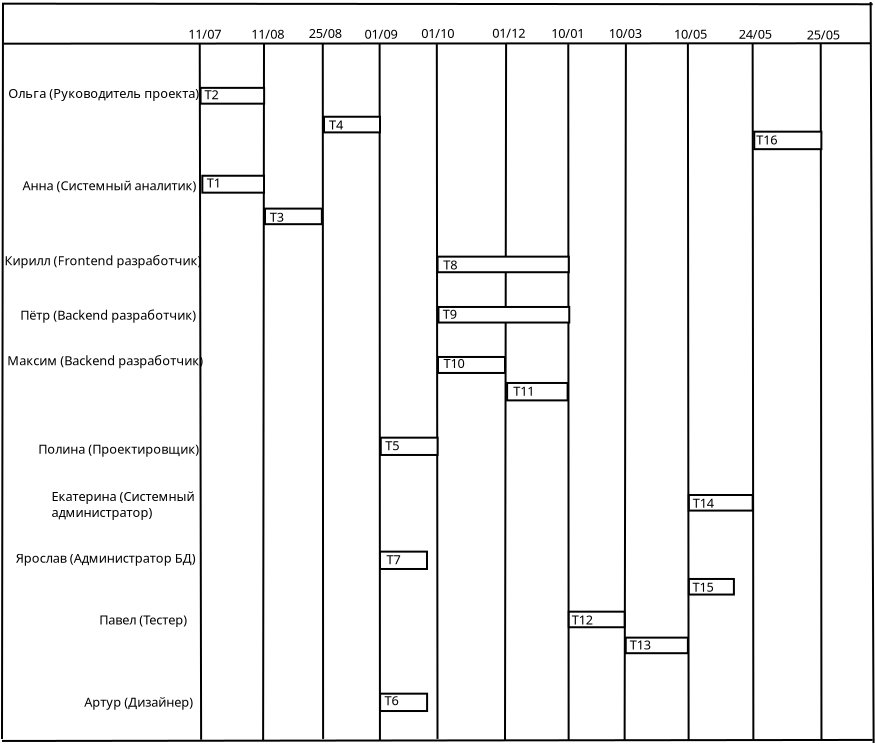<?xml version="1.0" encoding="UTF-8"?>
<dia:diagram xmlns:dia="http://www.lysator.liu.se/~alla/dia/">
  <dia:layer name="Фон" visible="true" active="true">
    <dia:object type="Standard - Line" version="0" id="O0">
      <dia:attribute name="obj_pos">
        <dia:point val="-61.409,18.558"/>
      </dia:attribute>
      <dia:attribute name="obj_bb">
        <dia:rectangle val="-61.509,18.508;-61.359,55.375"/>
      </dia:attribute>
      <dia:attribute name="conn_endpoints">
        <dia:point val="-61.409,18.558"/>
        <dia:point val="-61.459,55.325"/>
      </dia:attribute>
      <dia:attribute name="numcp">
        <dia:int val="1"/>
      </dia:attribute>
    </dia:object>
    <dia:object type="Standard - Line" version="0" id="O1">
      <dia:attribute name="obj_pos">
        <dia:point val="-61.459,18.558"/>
      </dia:attribute>
      <dia:attribute name="obj_bb">
        <dia:rectangle val="-61.509,18.508;-17.878,18.637"/>
      </dia:attribute>
      <dia:attribute name="conn_endpoints">
        <dia:point val="-61.459,18.558"/>
        <dia:point val="-17.927,18.587"/>
      </dia:attribute>
      <dia:attribute name="numcp">
        <dia:int val="1"/>
      </dia:attribute>
    </dia:object>
    <dia:object type="Standard - Line" version="0" id="O2">
      <dia:attribute name="obj_pos">
        <dia:point val="-18.027,18.475"/>
      </dia:attribute>
      <dia:attribute name="obj_bb">
        <dia:rectangle val="-18.078,18.425;-17.827,55.574"/>
      </dia:attribute>
      <dia:attribute name="conn_endpoints">
        <dia:point val="-18.027,18.475"/>
        <dia:point val="-17.878,55.523"/>
      </dia:attribute>
      <dia:attribute name="numcp">
        <dia:int val="1"/>
      </dia:attribute>
    </dia:object>
    <dia:object type="Standard - Line" version="0" id="O3">
      <dia:attribute name="obj_pos">
        <dia:point val="-61.459,55.423"/>
      </dia:attribute>
      <dia:attribute name="obj_bb">
        <dia:rectangle val="-61.509,55.321;-17.877,55.473"/>
      </dia:attribute>
      <dia:attribute name="conn_endpoints">
        <dia:point val="-61.459,55.423"/>
        <dia:point val="-17.927,55.371"/>
      </dia:attribute>
      <dia:attribute name="numcp">
        <dia:int val="1"/>
      </dia:attribute>
    </dia:object>
    <dia:object type="Standard - Line" version="0" id="O4">
      <dia:attribute name="obj_pos">
        <dia:point val="-61.359,20.558"/>
      </dia:attribute>
      <dia:attribute name="obj_bb">
        <dia:rectangle val="-61.409,20.488;-17.977,20.608"/>
      </dia:attribute>
      <dia:attribute name="conn_endpoints">
        <dia:point val="-61.359,20.558"/>
        <dia:point val="-18.027,20.538"/>
      </dia:attribute>
      <dia:attribute name="numcp">
        <dia:int val="1"/>
      </dia:attribute>
    </dia:object>
    <dia:object type="Standard - Line" version="0" id="O5">
      <dia:attribute name="obj_pos">
        <dia:point val="-51.572,20.546"/>
      </dia:attribute>
      <dia:attribute name="obj_bb">
        <dia:rectangle val="-51.623,20.496;-51.453,55.41"/>
      </dia:attribute>
      <dia:attribute name="conn_endpoints">
        <dia:point val="-51.572,20.546"/>
        <dia:point val="-51.503,55.36"/>
      </dia:attribute>
      <dia:attribute name="numcp">
        <dia:int val="1"/>
      </dia:attribute>
    </dia:object>
    <dia:object type="Standard - Text" version="1" id="O6">
      <dia:attribute name="obj_pos">
        <dia:point val="-52.15,20.317"/>
      </dia:attribute>
      <dia:attribute name="obj_bb">
        <dia:rectangle val="-52.15,19.677;-50.505,20.449"/>
      </dia:attribute>
      <dia:attribute name="text">
        <dia:composite type="text">
          <dia:attribute name="string">
            <dia:string>#11/07#</dia:string>
          </dia:attribute>
          <dia:attribute name="font">
            <dia:font family="sans" style="0" name="Helvetica"/>
          </dia:attribute>
          <dia:attribute name="height">
            <dia:real val="0.8"/>
          </dia:attribute>
          <dia:attribute name="pos">
            <dia:point val="-52.15,20.317"/>
          </dia:attribute>
          <dia:attribute name="color">
            <dia:color val="#000000"/>
          </dia:attribute>
          <dia:attribute name="alignment">
            <dia:enum val="0"/>
          </dia:attribute>
        </dia:composite>
      </dia:attribute>
      <dia:attribute name="valign">
        <dia:enum val="3"/>
      </dia:attribute>
    </dia:object>
    <dia:object type="Standard - Line" version="0" id="O7">
      <dia:attribute name="obj_pos">
        <dia:point val="-48.359,20.546"/>
      </dia:attribute>
      <dia:attribute name="obj_bb">
        <dia:rectangle val="-48.453,20.496;-48.309,55.473"/>
      </dia:attribute>
      <dia:attribute name="conn_endpoints">
        <dia:point val="-48.359,20.546"/>
        <dia:point val="-48.403,55.423"/>
      </dia:attribute>
      <dia:attribute name="numcp">
        <dia:int val="1"/>
      </dia:attribute>
    </dia:object>
    <dia:object type="Standard - Text" version="1" id="O8">
      <dia:attribute name="obj_pos">
        <dia:point val="-48.991,20.314"/>
      </dia:attribute>
      <dia:attribute name="obj_bb">
        <dia:rectangle val="-48.991,19.674;-47.346,20.447"/>
      </dia:attribute>
      <dia:attribute name="text">
        <dia:composite type="text">
          <dia:attribute name="string">
            <dia:string>#11/08#</dia:string>
          </dia:attribute>
          <dia:attribute name="font">
            <dia:font family="sans" style="0" name="Helvetica"/>
          </dia:attribute>
          <dia:attribute name="height">
            <dia:real val="0.8"/>
          </dia:attribute>
          <dia:attribute name="pos">
            <dia:point val="-48.991,20.314"/>
          </dia:attribute>
          <dia:attribute name="color">
            <dia:color val="#000000"/>
          </dia:attribute>
          <dia:attribute name="alignment">
            <dia:enum val="0"/>
          </dia:attribute>
        </dia:composite>
      </dia:attribute>
      <dia:attribute name="valign">
        <dia:enum val="3"/>
      </dia:attribute>
    </dia:object>
    <dia:object type="Standard - Line" version="0" id="O9">
      <dia:attribute name="obj_pos">
        <dia:point val="-45.42,20.546"/>
      </dia:attribute>
      <dia:attribute name="obj_bb">
        <dia:rectangle val="-45.47,20.496;-45.354,55.373"/>
      </dia:attribute>
      <dia:attribute name="conn_endpoints">
        <dia:point val="-45.42,20.546"/>
        <dia:point val="-45.404,55.323"/>
      </dia:attribute>
      <dia:attribute name="numcp">
        <dia:int val="1"/>
      </dia:attribute>
    </dia:object>
    <dia:object type="Standard - Text" version="1" id="O10">
      <dia:attribute name="obj_pos">
        <dia:point val="-46.125,20.278"/>
      </dia:attribute>
      <dia:attribute name="obj_bb">
        <dia:rectangle val="-46.125,19.638;-44.48,20.411"/>
      </dia:attribute>
      <dia:attribute name="text">
        <dia:composite type="text">
          <dia:attribute name="string">
            <dia:string>#25/08#</dia:string>
          </dia:attribute>
          <dia:attribute name="font">
            <dia:font family="sans" style="0" name="Helvetica"/>
          </dia:attribute>
          <dia:attribute name="height">
            <dia:real val="0.8"/>
          </dia:attribute>
          <dia:attribute name="pos">
            <dia:point val="-46.125,20.278"/>
          </dia:attribute>
          <dia:attribute name="color">
            <dia:color val="#000000"/>
          </dia:attribute>
          <dia:attribute name="alignment">
            <dia:enum val="0"/>
          </dia:attribute>
        </dia:composite>
      </dia:attribute>
      <dia:attribute name="valign">
        <dia:enum val="3"/>
      </dia:attribute>
    </dia:object>
    <dia:object type="Standard - Text" version="1" id="O11">
      <dia:attribute name="obj_pos">
        <dia:point val="-43.339,20.306"/>
      </dia:attribute>
      <dia:attribute name="obj_bb">
        <dia:rectangle val="-43.339,19.666;-41.694,20.438"/>
      </dia:attribute>
      <dia:attribute name="text">
        <dia:composite type="text">
          <dia:attribute name="string">
            <dia:string>#01/09#</dia:string>
          </dia:attribute>
          <dia:attribute name="font">
            <dia:font family="sans" style="0" name="Helvetica"/>
          </dia:attribute>
          <dia:attribute name="height">
            <dia:real val="0.8"/>
          </dia:attribute>
          <dia:attribute name="pos">
            <dia:point val="-43.339,20.306"/>
          </dia:attribute>
          <dia:attribute name="color">
            <dia:color val="#000000"/>
          </dia:attribute>
          <dia:attribute name="alignment">
            <dia:enum val="0"/>
          </dia:attribute>
        </dia:composite>
      </dia:attribute>
      <dia:attribute name="valign">
        <dia:enum val="3"/>
      </dia:attribute>
    </dia:object>
    <dia:object type="Standard - Text" version="1" id="O12">
      <dia:attribute name="obj_pos">
        <dia:point val="-40.492,20.275"/>
      </dia:attribute>
      <dia:attribute name="obj_bb">
        <dia:rectangle val="-40.492,19.635;-38.847,20.407"/>
      </dia:attribute>
      <dia:attribute name="text">
        <dia:composite type="text">
          <dia:attribute name="string">
            <dia:string>#01/10#</dia:string>
          </dia:attribute>
          <dia:attribute name="font">
            <dia:font family="sans" style="0" name="Helvetica"/>
          </dia:attribute>
          <dia:attribute name="height">
            <dia:real val="0.8"/>
          </dia:attribute>
          <dia:attribute name="pos">
            <dia:point val="-40.492,20.275"/>
          </dia:attribute>
          <dia:attribute name="color">
            <dia:color val="#000000"/>
          </dia:attribute>
          <dia:attribute name="alignment">
            <dia:enum val="0"/>
          </dia:attribute>
        </dia:composite>
      </dia:attribute>
      <dia:attribute name="valign">
        <dia:enum val="3"/>
      </dia:attribute>
    </dia:object>
    <dia:object type="Standard - Text" version="1" id="O13">
      <dia:attribute name="obj_pos">
        <dia:point val="-36.948,20.264"/>
      </dia:attribute>
      <dia:attribute name="obj_bb">
        <dia:rectangle val="-36.948,19.624;-35.303,20.396"/>
      </dia:attribute>
      <dia:attribute name="text">
        <dia:composite type="text">
          <dia:attribute name="string">
            <dia:string>#01/12#</dia:string>
          </dia:attribute>
          <dia:attribute name="font">
            <dia:font family="sans" style="0" name="Helvetica"/>
          </dia:attribute>
          <dia:attribute name="height">
            <dia:real val="0.8"/>
          </dia:attribute>
          <dia:attribute name="pos">
            <dia:point val="-36.948,20.264"/>
          </dia:attribute>
          <dia:attribute name="color">
            <dia:color val="#000000"/>
          </dia:attribute>
          <dia:attribute name="alignment">
            <dia:enum val="0"/>
          </dia:attribute>
        </dia:composite>
      </dia:attribute>
      <dia:attribute name="valign">
        <dia:enum val="3"/>
      </dia:attribute>
    </dia:object>
    <dia:object type="Standard - Text" version="1" id="O14">
      <dia:attribute name="obj_pos">
        <dia:point val="-33.994,20.276"/>
      </dia:attribute>
      <dia:attribute name="obj_bb">
        <dia:rectangle val="-33.994,19.636;-32.349,20.408"/>
      </dia:attribute>
      <dia:attribute name="text">
        <dia:composite type="text">
          <dia:attribute name="string">
            <dia:string>#10/01#</dia:string>
          </dia:attribute>
          <dia:attribute name="font">
            <dia:font family="sans" style="0" name="Helvetica"/>
          </dia:attribute>
          <dia:attribute name="height">
            <dia:real val="0.8"/>
          </dia:attribute>
          <dia:attribute name="pos">
            <dia:point val="-33.994,20.276"/>
          </dia:attribute>
          <dia:attribute name="color">
            <dia:color val="#000000"/>
          </dia:attribute>
          <dia:attribute name="alignment">
            <dia:enum val="0"/>
          </dia:attribute>
        </dia:composite>
      </dia:attribute>
      <dia:attribute name="valign">
        <dia:enum val="3"/>
      </dia:attribute>
    </dia:object>
    <dia:object type="Standard - Text" version="1" id="O15">
      <dia:attribute name="obj_pos">
        <dia:point val="-22.686,19.222"/>
      </dia:attribute>
      <dia:attribute name="obj_bb">
        <dia:rectangle val="-22.686,18.582;-22.686,19.355"/>
      </dia:attribute>
      <dia:attribute name="text">
        <dia:composite type="text">
          <dia:attribute name="string">
            <dia:string>##</dia:string>
          </dia:attribute>
          <dia:attribute name="font">
            <dia:font family="sans" style="0" name="Helvetica"/>
          </dia:attribute>
          <dia:attribute name="height">
            <dia:real val="0.8"/>
          </dia:attribute>
          <dia:attribute name="pos">
            <dia:point val="-22.686,19.222"/>
          </dia:attribute>
          <dia:attribute name="color">
            <dia:color val="#000000"/>
          </dia:attribute>
          <dia:attribute name="alignment">
            <dia:enum val="0"/>
          </dia:attribute>
        </dia:composite>
      </dia:attribute>
      <dia:attribute name="valign">
        <dia:enum val="3"/>
      </dia:attribute>
    </dia:object>
    <dia:object type="Standard - Text" version="1" id="O16">
      <dia:attribute name="obj_pos">
        <dia:point val="-31.119,20.274"/>
      </dia:attribute>
      <dia:attribute name="obj_bb">
        <dia:rectangle val="-31.119,19.634;-29.474,20.407"/>
      </dia:attribute>
      <dia:attribute name="text">
        <dia:composite type="text">
          <dia:attribute name="string">
            <dia:string>#10/03#</dia:string>
          </dia:attribute>
          <dia:attribute name="font">
            <dia:font family="sans" style="0" name="Helvetica"/>
          </dia:attribute>
          <dia:attribute name="height">
            <dia:real val="0.8"/>
          </dia:attribute>
          <dia:attribute name="pos">
            <dia:point val="-31.119,20.274"/>
          </dia:attribute>
          <dia:attribute name="color">
            <dia:color val="#000000"/>
          </dia:attribute>
          <dia:attribute name="alignment">
            <dia:enum val="0"/>
          </dia:attribute>
        </dia:composite>
      </dia:attribute>
      <dia:attribute name="valign">
        <dia:enum val="3"/>
      </dia:attribute>
    </dia:object>
    <dia:object type="Standard - Box" version="0" id="O17">
      <dia:attribute name="obj_pos">
        <dia:point val="-51.531,22.768"/>
      </dia:attribute>
      <dia:attribute name="obj_bb">
        <dia:rectangle val="-51.581,22.718;-48.303,23.608"/>
      </dia:attribute>
      <dia:attribute name="elem_corner">
        <dia:point val="-51.531,22.768"/>
      </dia:attribute>
      <dia:attribute name="elem_width">
        <dia:real val="3.178"/>
      </dia:attribute>
      <dia:attribute name="elem_height">
        <dia:real val="0.79"/>
      </dia:attribute>
      <dia:attribute name="show_background">
        <dia:boolean val="true"/>
      </dia:attribute>
    </dia:object>
    <dia:object type="Standard - Text" version="1" id="O18">
      <dia:attribute name="obj_pos">
        <dia:point val="-51.328,23.334"/>
      </dia:attribute>
      <dia:attribute name="obj_bb">
        <dia:rectangle val="-51.328,22.694;-50.603,23.467"/>
      </dia:attribute>
      <dia:attribute name="text">
        <dia:composite type="text">
          <dia:attribute name="string">
            <dia:string>#Т2#</dia:string>
          </dia:attribute>
          <dia:attribute name="font">
            <dia:font family="sans" style="0" name="Helvetica"/>
          </dia:attribute>
          <dia:attribute name="height">
            <dia:real val="0.8"/>
          </dia:attribute>
          <dia:attribute name="pos">
            <dia:point val="-51.328,23.334"/>
          </dia:attribute>
          <dia:attribute name="color">
            <dia:color val="#000000"/>
          </dia:attribute>
          <dia:attribute name="alignment">
            <dia:enum val="0"/>
          </dia:attribute>
        </dia:composite>
      </dia:attribute>
      <dia:attribute name="valign">
        <dia:enum val="3"/>
      </dia:attribute>
    </dia:object>
    <dia:object type="Standard - Box" version="0" id="O19">
      <dia:attribute name="obj_pos">
        <dia:point val="-51.443,27.162"/>
      </dia:attribute>
      <dia:attribute name="obj_bb">
        <dia:rectangle val="-51.493,27.112;-48.309,28.058"/>
      </dia:attribute>
      <dia:attribute name="elem_corner">
        <dia:point val="-51.443,27.162"/>
      </dia:attribute>
      <dia:attribute name="elem_width">
        <dia:real val="3.084"/>
      </dia:attribute>
      <dia:attribute name="elem_height">
        <dia:real val="0.846"/>
      </dia:attribute>
      <dia:attribute name="show_background">
        <dia:boolean val="true"/>
      </dia:attribute>
    </dia:object>
    <dia:object type="Standard - Line" version="0" id="O20">
      <dia:attribute name="obj_pos">
        <dia:point val="-42.578,20.546"/>
      </dia:attribute>
      <dia:attribute name="obj_bb">
        <dia:rectangle val="-42.628,20.496;-42.512,55.473"/>
      </dia:attribute>
      <dia:attribute name="conn_endpoints">
        <dia:point val="-42.578,20.546"/>
        <dia:point val="-42.562,55.423"/>
      </dia:attribute>
      <dia:attribute name="numcp">
        <dia:int val="1"/>
      </dia:attribute>
    </dia:object>
    <dia:object type="Standard - Box" version="0" id="O21">
      <dia:attribute name="obj_pos">
        <dia:point val="-45.359,24.212"/>
      </dia:attribute>
      <dia:attribute name="obj_bb">
        <dia:rectangle val="-45.409,24.163;-42.509,25.044"/>
      </dia:attribute>
      <dia:attribute name="elem_corner">
        <dia:point val="-45.359,24.212"/>
      </dia:attribute>
      <dia:attribute name="elem_width">
        <dia:real val="2.8"/>
      </dia:attribute>
      <dia:attribute name="elem_height">
        <dia:real val="0.782"/>
      </dia:attribute>
      <dia:attribute name="show_background">
        <dia:boolean val="true"/>
      </dia:attribute>
    </dia:object>
    <dia:object type="Standard - Text" version="1" id="O22">
      <dia:attribute name="obj_pos">
        <dia:point val="-51.219,27.749"/>
      </dia:attribute>
      <dia:attribute name="obj_bb">
        <dia:rectangle val="-51.219,27.109;-50.494,27.882"/>
      </dia:attribute>
      <dia:attribute name="text">
        <dia:composite type="text">
          <dia:attribute name="string">
            <dia:string>#Т1#</dia:string>
          </dia:attribute>
          <dia:attribute name="font">
            <dia:font family="sans" style="0" name="Helvetica"/>
          </dia:attribute>
          <dia:attribute name="height">
            <dia:real val="0.8"/>
          </dia:attribute>
          <dia:attribute name="pos">
            <dia:point val="-51.219,27.749"/>
          </dia:attribute>
          <dia:attribute name="color">
            <dia:color val="#000000"/>
          </dia:attribute>
          <dia:attribute name="alignment">
            <dia:enum val="0"/>
          </dia:attribute>
        </dia:composite>
      </dia:attribute>
      <dia:attribute name="valign">
        <dia:enum val="3"/>
      </dia:attribute>
    </dia:object>
    <dia:object type="Standard - Box" version="0" id="O23">
      <dia:attribute name="obj_pos">
        <dia:point val="-48.309,28.805"/>
      </dia:attribute>
      <dia:attribute name="obj_bb">
        <dia:rectangle val="-48.359,28.755;-45.417,29.634"/>
      </dia:attribute>
      <dia:attribute name="elem_corner">
        <dia:point val="-48.309,28.805"/>
      </dia:attribute>
      <dia:attribute name="elem_width">
        <dia:real val="2.843"/>
      </dia:attribute>
      <dia:attribute name="elem_height">
        <dia:real val="0.779"/>
      </dia:attribute>
      <dia:attribute name="show_background">
        <dia:boolean val="true"/>
      </dia:attribute>
    </dia:object>
    <dia:object type="Standard - Text" version="1" id="O24">
      <dia:attribute name="obj_pos">
        <dia:point val="-48.074,29.462"/>
      </dia:attribute>
      <dia:attribute name="obj_bb">
        <dia:rectangle val="-48.074,28.822;-47.349,29.594"/>
      </dia:attribute>
      <dia:attribute name="text">
        <dia:composite type="text">
          <dia:attribute name="string">
            <dia:string>#Т3#</dia:string>
          </dia:attribute>
          <dia:attribute name="font">
            <dia:font family="sans" style="0" name="Helvetica"/>
          </dia:attribute>
          <dia:attribute name="height">
            <dia:real val="0.8"/>
          </dia:attribute>
          <dia:attribute name="pos">
            <dia:point val="-48.074,29.462"/>
          </dia:attribute>
          <dia:attribute name="color">
            <dia:color val="#000000"/>
          </dia:attribute>
          <dia:attribute name="alignment">
            <dia:enum val="0"/>
          </dia:attribute>
        </dia:composite>
      </dia:attribute>
      <dia:attribute name="valign">
        <dia:enum val="3"/>
      </dia:attribute>
    </dia:object>
    <dia:object type="Standard - Line" version="0" id="O25">
      <dia:attribute name="obj_pos">
        <dia:point val="-39.718,20.58"/>
      </dia:attribute>
      <dia:attribute name="obj_bb">
        <dia:rectangle val="-39.768,20.53;-39.634,55.373"/>
      </dia:attribute>
      <dia:attribute name="conn_endpoints">
        <dia:point val="-39.718,20.58"/>
        <dia:point val="-39.684,55.323"/>
      </dia:attribute>
      <dia:attribute name="numcp">
        <dia:int val="1"/>
      </dia:attribute>
    </dia:object>
    <dia:object type="Standard - Line" version="0" id="O26">
      <dia:attribute name="obj_pos">
        <dia:point val="-36.254,20.546"/>
      </dia:attribute>
      <dia:attribute name="obj_bb">
        <dia:rectangle val="-36.359,20.496;-36.204,55.423"/>
      </dia:attribute>
      <dia:attribute name="conn_endpoints">
        <dia:point val="-36.254,20.546"/>
        <dia:point val="-36.309,55.373"/>
      </dia:attribute>
      <dia:attribute name="numcp">
        <dia:int val="1"/>
      </dia:attribute>
    </dia:object>
    <dia:object type="Standard - Box" version="0" id="O27">
      <dia:attribute name="obj_pos">
        <dia:point val="-27.12,43.125"/>
      </dia:attribute>
      <dia:attribute name="obj_bb">
        <dia:rectangle val="-27.17,43.075;-23.874,43.954"/>
      </dia:attribute>
      <dia:attribute name="elem_corner">
        <dia:point val="-27.12,43.125"/>
      </dia:attribute>
      <dia:attribute name="elem_width">
        <dia:real val="3.196"/>
      </dia:attribute>
      <dia:attribute name="elem_height">
        <dia:real val="0.779"/>
      </dia:attribute>
      <dia:attribute name="show_background">
        <dia:boolean val="true"/>
      </dia:attribute>
    </dia:object>
    <dia:object type="Standard - Line" version="0" id="O28">
      <dia:attribute name="obj_pos">
        <dia:point val="-33.146,20.58"/>
      </dia:attribute>
      <dia:attribute name="obj_bb">
        <dia:rectangle val="-33.196,20.53;-33.078,55.423"/>
      </dia:attribute>
      <dia:attribute name="conn_endpoints">
        <dia:point val="-33.146,20.58"/>
        <dia:point val="-33.127,55.373"/>
      </dia:attribute>
      <dia:attribute name="numcp">
        <dia:int val="1"/>
      </dia:attribute>
    </dia:object>
    <dia:object type="Standard - Line" version="0" id="O29">
      <dia:attribute name="obj_pos">
        <dia:point val="-30.264,20.58"/>
      </dia:attribute>
      <dia:attribute name="obj_bb">
        <dia:rectangle val="-30.378,20.53;-30.214,55.423"/>
      </dia:attribute>
      <dia:attribute name="conn_endpoints">
        <dia:point val="-30.264,20.58"/>
        <dia:point val="-30.328,55.373"/>
      </dia:attribute>
      <dia:attribute name="numcp">
        <dia:int val="1"/>
      </dia:attribute>
    </dia:object>
    <dia:object type="Standard - Text" version="1" id="O30">
      <dia:attribute name="obj_pos">
        <dia:point val="-61.143,23.269"/>
      </dia:attribute>
      <dia:attribute name="obj_bb">
        <dia:rectangle val="-61.143,22.629;-52.118,23.401"/>
      </dia:attribute>
      <dia:attribute name="text">
        <dia:composite type="text">
          <dia:attribute name="string">
            <dia:string>#Ольга (Руководитель проекта)#</dia:string>
          </dia:attribute>
          <dia:attribute name="font">
            <dia:font family="sans" style="0" name="Helvetica"/>
          </dia:attribute>
          <dia:attribute name="height">
            <dia:real val="0.8"/>
          </dia:attribute>
          <dia:attribute name="pos">
            <dia:point val="-61.143,23.269"/>
          </dia:attribute>
          <dia:attribute name="color">
            <dia:color val="#000000"/>
          </dia:attribute>
          <dia:attribute name="alignment">
            <dia:enum val="0"/>
          </dia:attribute>
        </dia:composite>
      </dia:attribute>
      <dia:attribute name="valign">
        <dia:enum val="3"/>
      </dia:attribute>
    </dia:object>
    <dia:object type="Standard - Text" version="1" id="O31">
      <dia:attribute name="obj_pos">
        <dia:point val="-60.433,27.891"/>
      </dia:attribute>
      <dia:attribute name="obj_bb">
        <dia:rectangle val="-60.433,27.251;-52.128,28.023"/>
      </dia:attribute>
      <dia:attribute name="text">
        <dia:composite type="text">
          <dia:attribute name="string">
            <dia:string>#Анна (Системный аналитик)#</dia:string>
          </dia:attribute>
          <dia:attribute name="font">
            <dia:font family="sans" style="0" name="Helvetica"/>
          </dia:attribute>
          <dia:attribute name="height">
            <dia:real val="0.8"/>
          </dia:attribute>
          <dia:attribute name="pos">
            <dia:point val="-60.433,27.891"/>
          </dia:attribute>
          <dia:attribute name="color">
            <dia:color val="#000000"/>
          </dia:attribute>
          <dia:attribute name="alignment">
            <dia:enum val="0"/>
          </dia:attribute>
        </dia:composite>
      </dia:attribute>
      <dia:attribute name="valign">
        <dia:enum val="3"/>
      </dia:attribute>
    </dia:object>
    <dia:object type="Standard - Text" version="1" id="O32">
      <dia:attribute name="obj_pos">
        <dia:point val="-60.552,34.357"/>
      </dia:attribute>
      <dia:attribute name="obj_bb">
        <dia:rectangle val="-60.552,33.717;-52.159,35.29"/>
      </dia:attribute>
      <dia:attribute name="text">
        <dia:composite type="text">
          <dia:attribute name="string">
            <dia:string>#Пётр (Backend разработчик)
#</dia:string>
          </dia:attribute>
          <dia:attribute name="font">
            <dia:font family="sans" style="0" name="Helvetica"/>
          </dia:attribute>
          <dia:attribute name="height">
            <dia:real val="0.8"/>
          </dia:attribute>
          <dia:attribute name="pos">
            <dia:point val="-60.552,34.357"/>
          </dia:attribute>
          <dia:attribute name="color">
            <dia:color val="#000000"/>
          </dia:attribute>
          <dia:attribute name="alignment">
            <dia:enum val="0"/>
          </dia:attribute>
        </dia:composite>
      </dia:attribute>
      <dia:attribute name="valign">
        <dia:enum val="3"/>
      </dia:attribute>
    </dia:object>
    <dia:object type="Standard - Text" version="1" id="O33">
      <dia:attribute name="obj_pos">
        <dia:point val="-61.331,31.637"/>
      </dia:attribute>
      <dia:attribute name="obj_bb">
        <dia:rectangle val="-61.331,30.997;-52.036,32.57"/>
      </dia:attribute>
      <dia:attribute name="text">
        <dia:composite type="text">
          <dia:attribute name="string">
            <dia:string>#Кирилл (Frontend pазработчик)
#</dia:string>
          </dia:attribute>
          <dia:attribute name="font">
            <dia:font family="sans" style="0" name="Helvetica"/>
          </dia:attribute>
          <dia:attribute name="height">
            <dia:real val="0.8"/>
          </dia:attribute>
          <dia:attribute name="pos">
            <dia:point val="-61.331,31.637"/>
          </dia:attribute>
          <dia:attribute name="color">
            <dia:color val="#000000"/>
          </dia:attribute>
          <dia:attribute name="alignment">
            <dia:enum val="0"/>
          </dia:attribute>
        </dia:composite>
      </dia:attribute>
      <dia:attribute name="valign">
        <dia:enum val="3"/>
      </dia:attribute>
    </dia:object>
    <dia:object type="Standard - Text" version="1" id="O34">
      <dia:attribute name="obj_pos">
        <dia:point val="-61.191,36.638"/>
      </dia:attribute>
      <dia:attribute name="obj_bb">
        <dia:rectangle val="-61.191,35.998;-52.011,37.571"/>
      </dia:attribute>
      <dia:attribute name="text">
        <dia:composite type="text">
          <dia:attribute name="string">
            <dia:string>#Максим (Backend pазработчик)
#</dia:string>
          </dia:attribute>
          <dia:attribute name="font">
            <dia:font family="sans" style="0" name="Helvetica"/>
          </dia:attribute>
          <dia:attribute name="height">
            <dia:real val="0.8"/>
          </dia:attribute>
          <dia:attribute name="pos">
            <dia:point val="-61.191,36.638"/>
          </dia:attribute>
          <dia:attribute name="color">
            <dia:color val="#000000"/>
          </dia:attribute>
          <dia:attribute name="alignment">
            <dia:enum val="0"/>
          </dia:attribute>
        </dia:composite>
      </dia:attribute>
      <dia:attribute name="valign">
        <dia:enum val="3"/>
      </dia:attribute>
    </dia:object>
    <dia:object type="Standard - Text" version="1" id="O35">
      <dia:attribute name="obj_pos">
        <dia:point val="-59.641,41.068"/>
      </dia:attribute>
      <dia:attribute name="obj_bb">
        <dia:rectangle val="-59.641,40.428;-52.086,42.001"/>
      </dia:attribute>
      <dia:attribute name="text">
        <dia:composite type="text">
          <dia:attribute name="string">
            <dia:string>#Полина (Проектировщик)
#</dia:string>
          </dia:attribute>
          <dia:attribute name="font">
            <dia:font family="sans" style="0" name="Helvetica"/>
          </dia:attribute>
          <dia:attribute name="height">
            <dia:real val="0.8"/>
          </dia:attribute>
          <dia:attribute name="pos">
            <dia:point val="-59.641,41.068"/>
          </dia:attribute>
          <dia:attribute name="color">
            <dia:color val="#000000"/>
          </dia:attribute>
          <dia:attribute name="alignment">
            <dia:enum val="0"/>
          </dia:attribute>
        </dia:composite>
      </dia:attribute>
      <dia:attribute name="valign">
        <dia:enum val="3"/>
      </dia:attribute>
    </dia:object>
    <dia:object type="Standard - Text" version="1" id="O36">
      <dia:attribute name="obj_pos">
        <dia:point val="-58.981,43.428"/>
      </dia:attribute>
      <dia:attribute name="obj_bb">
        <dia:rectangle val="-58.981,42.788;-52.023,45.161"/>
      </dia:attribute>
      <dia:attribute name="text">
        <dia:composite type="text">
          <dia:attribute name="string">
            <dia:string>#Екатерина (Системный 
администратор)
#</dia:string>
          </dia:attribute>
          <dia:attribute name="font">
            <dia:font family="sans" style="0" name="Helvetica"/>
          </dia:attribute>
          <dia:attribute name="height">
            <dia:real val="0.8"/>
          </dia:attribute>
          <dia:attribute name="pos">
            <dia:point val="-58.981,43.428"/>
          </dia:attribute>
          <dia:attribute name="color">
            <dia:color val="#000000"/>
          </dia:attribute>
          <dia:attribute name="alignment">
            <dia:enum val="0"/>
          </dia:attribute>
        </dia:composite>
      </dia:attribute>
      <dia:attribute name="valign">
        <dia:enum val="3"/>
      </dia:attribute>
    </dia:object>
    <dia:object type="Standard - Text" version="1" id="O37">
      <dia:attribute name="obj_pos">
        <dia:point val="-60.776,46.513"/>
      </dia:attribute>
      <dia:attribute name="obj_bb">
        <dia:rectangle val="-60.776,45.873;-52.136,48.245"/>
      </dia:attribute>
      <dia:attribute name="text">
        <dia:composite type="text">
          <dia:attribute name="string">
            <dia:string>#Ярослав (Администратор БД)

#</dia:string>
          </dia:attribute>
          <dia:attribute name="font">
            <dia:font family="sans" style="0" name="Helvetica"/>
          </dia:attribute>
          <dia:attribute name="height">
            <dia:real val="0.8"/>
          </dia:attribute>
          <dia:attribute name="pos">
            <dia:point val="-60.776,46.513"/>
          </dia:attribute>
          <dia:attribute name="color">
            <dia:color val="#000000"/>
          </dia:attribute>
          <dia:attribute name="alignment">
            <dia:enum val="0"/>
          </dia:attribute>
        </dia:composite>
      </dia:attribute>
      <dia:attribute name="valign">
        <dia:enum val="3"/>
      </dia:attribute>
    </dia:object>
    <dia:object type="Standard - Text" version="1" id="O38">
      <dia:attribute name="obj_pos">
        <dia:point val="-56.596,49.597"/>
      </dia:attribute>
      <dia:attribute name="obj_bb">
        <dia:rectangle val="-56.596,48.958;-52.111,51.33"/>
      </dia:attribute>
      <dia:attribute name="text">
        <dia:composite type="text">
          <dia:attribute name="string">
            <dia:string>#Павел (Тестер)

#</dia:string>
          </dia:attribute>
          <dia:attribute name="font">
            <dia:font family="sans" style="0" name="Helvetica"/>
          </dia:attribute>
          <dia:attribute name="height">
            <dia:real val="0.8"/>
          </dia:attribute>
          <dia:attribute name="pos">
            <dia:point val="-56.596,49.597"/>
          </dia:attribute>
          <dia:attribute name="color">
            <dia:color val="#000000"/>
          </dia:attribute>
          <dia:attribute name="alignment">
            <dia:enum val="0"/>
          </dia:attribute>
        </dia:composite>
      </dia:attribute>
      <dia:attribute name="valign">
        <dia:enum val="3"/>
      </dia:attribute>
    </dia:object>
    <dia:object type="Standard - Text" version="1" id="O39">
      <dia:attribute name="obj_pos">
        <dia:point val="-57.341,53.708"/>
      </dia:attribute>
      <dia:attribute name="obj_bb">
        <dia:rectangle val="-57.341,53.068;-52.099,55.44"/>
      </dia:attribute>
      <dia:attribute name="text">
        <dia:composite type="text">
          <dia:attribute name="string">
            <dia:string>#Артур (Дизайнер)

#</dia:string>
          </dia:attribute>
          <dia:attribute name="font">
            <dia:font family="sans" style="0" name="Helvetica"/>
          </dia:attribute>
          <dia:attribute name="height">
            <dia:real val="0.8"/>
          </dia:attribute>
          <dia:attribute name="pos">
            <dia:point val="-57.341,53.708"/>
          </dia:attribute>
          <dia:attribute name="color">
            <dia:color val="#000000"/>
          </dia:attribute>
          <dia:attribute name="alignment">
            <dia:enum val="0"/>
          </dia:attribute>
        </dia:composite>
      </dia:attribute>
      <dia:attribute name="valign">
        <dia:enum val="3"/>
      </dia:attribute>
    </dia:object>
    <dia:object type="Standard - Line" version="0" id="O40">
      <dia:attribute name="obj_pos">
        <dia:point val="-27.164,20.538"/>
      </dia:attribute>
      <dia:attribute name="obj_bb">
        <dia:rectangle val="-27.214,20.487;-27.077,55.473"/>
      </dia:attribute>
      <dia:attribute name="conn_endpoints">
        <dia:point val="-27.164,20.538"/>
        <dia:point val="-27.128,55.423"/>
      </dia:attribute>
      <dia:attribute name="numcp">
        <dia:int val="1"/>
      </dia:attribute>
    </dia:object>
    <dia:object type="Standard - Text" version="1" id="O41">
      <dia:attribute name="obj_pos">
        <dia:point val="-27.859,20.312"/>
      </dia:attribute>
      <dia:attribute name="obj_bb">
        <dia:rectangle val="-27.859,19.672;-26.214,20.445"/>
      </dia:attribute>
      <dia:attribute name="text">
        <dia:composite type="text">
          <dia:attribute name="string">
            <dia:string>#10/05#</dia:string>
          </dia:attribute>
          <dia:attribute name="font">
            <dia:font family="sans" style="0" name="Helvetica"/>
          </dia:attribute>
          <dia:attribute name="height">
            <dia:real val="0.8"/>
          </dia:attribute>
          <dia:attribute name="pos">
            <dia:point val="-27.859,20.312"/>
          </dia:attribute>
          <dia:attribute name="color">
            <dia:color val="#000000"/>
          </dia:attribute>
          <dia:attribute name="alignment">
            <dia:enum val="0"/>
          </dia:attribute>
        </dia:composite>
      </dia:attribute>
      <dia:attribute name="valign">
        <dia:enum val="3"/>
      </dia:attribute>
    </dia:object>
    <dia:object type="Standard - Box" version="0" id="O42">
      <dia:attribute name="obj_pos">
        <dia:point val="-39.681,31.207"/>
      </dia:attribute>
      <dia:attribute name="obj_bb">
        <dia:rectangle val="-39.731,31.157;-33.071,32.037"/>
      </dia:attribute>
      <dia:attribute name="elem_corner">
        <dia:point val="-39.681,31.207"/>
      </dia:attribute>
      <dia:attribute name="elem_width">
        <dia:real val="6.56"/>
      </dia:attribute>
      <dia:attribute name="elem_height">
        <dia:real val="0.779"/>
      </dia:attribute>
      <dia:attribute name="show_background">
        <dia:boolean val="true"/>
      </dia:attribute>
    </dia:object>
    <dia:object type="Standard - Text" version="1" id="O43">
      <dia:attribute name="obj_pos">
        <dia:point val="-39.401,31.847"/>
      </dia:attribute>
      <dia:attribute name="obj_bb">
        <dia:rectangle val="-39.401,31.207;-38.676,31.98"/>
      </dia:attribute>
      <dia:attribute name="text">
        <dia:composite type="text">
          <dia:attribute name="string">
            <dia:string>#Т8#</dia:string>
          </dia:attribute>
          <dia:attribute name="font">
            <dia:font family="sans" style="0" name="Helvetica"/>
          </dia:attribute>
          <dia:attribute name="height">
            <dia:real val="0.8"/>
          </dia:attribute>
          <dia:attribute name="pos">
            <dia:point val="-39.401,31.847"/>
          </dia:attribute>
          <dia:attribute name="color">
            <dia:color val="#000000"/>
          </dia:attribute>
          <dia:attribute name="alignment">
            <dia:enum val="0"/>
          </dia:attribute>
        </dia:composite>
      </dia:attribute>
      <dia:attribute name="valign">
        <dia:enum val="3"/>
      </dia:attribute>
      <dia:connections>
        <dia:connection handle="0" to="O42" connection="8"/>
      </dia:connections>
    </dia:object>
    <dia:object type="Standard - Box" version="0" id="O44">
      <dia:attribute name="obj_pos">
        <dia:point val="-39.636,33.723"/>
      </dia:attribute>
      <dia:attribute name="obj_bb">
        <dia:rectangle val="-39.686,33.673;-33.046,34.552"/>
      </dia:attribute>
      <dia:attribute name="elem_corner">
        <dia:point val="-39.636,33.723"/>
      </dia:attribute>
      <dia:attribute name="elem_width">
        <dia:real val="6.54"/>
      </dia:attribute>
      <dia:attribute name="elem_height">
        <dia:real val="0.779"/>
      </dia:attribute>
      <dia:attribute name="show_background">
        <dia:boolean val="true"/>
      </dia:attribute>
    </dia:object>
    <dia:object type="Standard - Text" version="1" id="O45">
      <dia:attribute name="obj_pos">
        <dia:point val="-39.416,34.312"/>
      </dia:attribute>
      <dia:attribute name="obj_bb">
        <dia:rectangle val="-39.416,33.672;-38.691,34.445"/>
      </dia:attribute>
      <dia:attribute name="text">
        <dia:composite type="text">
          <dia:attribute name="string">
            <dia:string>#Т9#</dia:string>
          </dia:attribute>
          <dia:attribute name="font">
            <dia:font family="sans" style="0" name="Helvetica"/>
          </dia:attribute>
          <dia:attribute name="height">
            <dia:real val="0.8"/>
          </dia:attribute>
          <dia:attribute name="pos">
            <dia:point val="-39.416,34.312"/>
          </dia:attribute>
          <dia:attribute name="color">
            <dia:color val="#000000"/>
          </dia:attribute>
          <dia:attribute name="alignment">
            <dia:enum val="0"/>
          </dia:attribute>
        </dia:composite>
      </dia:attribute>
      <dia:attribute name="valign">
        <dia:enum val="3"/>
      </dia:attribute>
      <dia:connections>
        <dia:connection handle="0" to="O44" connection="8"/>
      </dia:connections>
    </dia:object>
    <dia:object type="Standard - Box" version="0" id="O46">
      <dia:attribute name="obj_pos">
        <dia:point val="-42.522,40.258"/>
      </dia:attribute>
      <dia:attribute name="obj_bb">
        <dia:rectangle val="-42.572,40.208;-39.629,41.173"/>
      </dia:attribute>
      <dia:attribute name="elem_corner">
        <dia:point val="-42.522,40.258"/>
      </dia:attribute>
      <dia:attribute name="elem_width">
        <dia:real val="2.843"/>
      </dia:attribute>
      <dia:attribute name="elem_height">
        <dia:real val="0.865"/>
      </dia:attribute>
      <dia:attribute name="show_background">
        <dia:boolean val="true"/>
      </dia:attribute>
    </dia:object>
    <dia:object type="Standard - Text" version="1" id="O47">
      <dia:attribute name="obj_pos">
        <dia:point val="-42.3,40.891"/>
      </dia:attribute>
      <dia:attribute name="obj_bb">
        <dia:rectangle val="-42.3,40.251;-41.575,41.023"/>
      </dia:attribute>
      <dia:attribute name="text">
        <dia:composite type="text">
          <dia:attribute name="string">
            <dia:string>#Т5#</dia:string>
          </dia:attribute>
          <dia:attribute name="font">
            <dia:font family="sans" style="0" name="Helvetica"/>
          </dia:attribute>
          <dia:attribute name="height">
            <dia:real val="0.8"/>
          </dia:attribute>
          <dia:attribute name="pos">
            <dia:point val="-42.3,40.891"/>
          </dia:attribute>
          <dia:attribute name="color">
            <dia:color val="#000000"/>
          </dia:attribute>
          <dia:attribute name="alignment">
            <dia:enum val="0"/>
          </dia:attribute>
        </dia:composite>
      </dia:attribute>
      <dia:attribute name="valign">
        <dia:enum val="3"/>
      </dia:attribute>
      <dia:connections>
        <dia:connection handle="0" to="O46" connection="8"/>
      </dia:connections>
    </dia:object>
    <dia:object type="Standard - Box" version="0" id="O48">
      <dia:attribute name="obj_pos">
        <dia:point val="-36.204,37.523"/>
      </dia:attribute>
      <dia:attribute name="obj_bb">
        <dia:rectangle val="-36.254,37.473;-33.128,38.445"/>
      </dia:attribute>
      <dia:attribute name="elem_corner">
        <dia:point val="-36.204,37.523"/>
      </dia:attribute>
      <dia:attribute name="elem_width">
        <dia:real val="3.026"/>
      </dia:attribute>
      <dia:attribute name="elem_height">
        <dia:real val="0.871"/>
      </dia:attribute>
      <dia:attribute name="show_background">
        <dia:boolean val="true"/>
      </dia:attribute>
    </dia:object>
    <dia:object type="Standard - Text" version="1" id="O49">
      <dia:attribute name="obj_pos">
        <dia:point val="-35.891,38.159"/>
      </dia:attribute>
      <dia:attribute name="obj_bb">
        <dia:rectangle val="-35.891,37.519;-34.816,38.291"/>
      </dia:attribute>
      <dia:attribute name="text">
        <dia:composite type="text">
          <dia:attribute name="string">
            <dia:string>#Т11#</dia:string>
          </dia:attribute>
          <dia:attribute name="font">
            <dia:font family="sans" style="0" name="Helvetica"/>
          </dia:attribute>
          <dia:attribute name="height">
            <dia:real val="0.8"/>
          </dia:attribute>
          <dia:attribute name="pos">
            <dia:point val="-35.891,38.159"/>
          </dia:attribute>
          <dia:attribute name="color">
            <dia:color val="#000000"/>
          </dia:attribute>
          <dia:attribute name="alignment">
            <dia:enum val="0"/>
          </dia:attribute>
        </dia:composite>
      </dia:attribute>
      <dia:attribute name="valign">
        <dia:enum val="3"/>
      </dia:attribute>
      <dia:connections>
        <dia:connection handle="0" to="O48" connection="8"/>
      </dia:connections>
    </dia:object>
    <dia:object type="Standard - Box" version="0" id="O50">
      <dia:attribute name="obj_pos">
        <dia:point val="-39.659,36.223"/>
      </dia:attribute>
      <dia:attribute name="obj_bb">
        <dia:rectangle val="-39.709,36.173;-36.259,37.073"/>
      </dia:attribute>
      <dia:attribute name="elem_corner">
        <dia:point val="-39.659,36.223"/>
      </dia:attribute>
      <dia:attribute name="elem_width">
        <dia:real val="3.35"/>
      </dia:attribute>
      <dia:attribute name="elem_height">
        <dia:real val="0.8"/>
      </dia:attribute>
      <dia:attribute name="show_background">
        <dia:boolean val="true"/>
      </dia:attribute>
    </dia:object>
    <dia:object type="Standard - Text" version="1" id="O51">
      <dia:attribute name="obj_pos">
        <dia:point val="-39.384,36.773"/>
      </dia:attribute>
      <dia:attribute name="obj_bb">
        <dia:rectangle val="-39.384,36.133;-38.309,36.906"/>
      </dia:attribute>
      <dia:attribute name="text">
        <dia:composite type="text">
          <dia:attribute name="string">
            <dia:string>#Т10#</dia:string>
          </dia:attribute>
          <dia:attribute name="font">
            <dia:font family="sans" style="0" name="Helvetica"/>
          </dia:attribute>
          <dia:attribute name="height">
            <dia:real val="0.8"/>
          </dia:attribute>
          <dia:attribute name="pos">
            <dia:point val="-39.384,36.773"/>
          </dia:attribute>
          <dia:attribute name="color">
            <dia:color val="#000000"/>
          </dia:attribute>
          <dia:attribute name="alignment">
            <dia:enum val="0"/>
          </dia:attribute>
        </dia:composite>
      </dia:attribute>
      <dia:attribute name="valign">
        <dia:enum val="3"/>
      </dia:attribute>
      <dia:connections>
        <dia:connection handle="0" to="O50" connection="8"/>
      </dia:connections>
    </dia:object>
    <dia:object type="Standard - Box" version="0" id="O52">
      <dia:attribute name="obj_pos">
        <dia:point val="-42.559,45.956"/>
      </dia:attribute>
      <dia:attribute name="obj_bb">
        <dia:rectangle val="-42.609,45.906;-40.159,46.873"/>
      </dia:attribute>
      <dia:attribute name="elem_corner">
        <dia:point val="-42.559,45.956"/>
      </dia:attribute>
      <dia:attribute name="elem_width">
        <dia:real val="2.35"/>
      </dia:attribute>
      <dia:attribute name="elem_height">
        <dia:real val="0.868"/>
      </dia:attribute>
      <dia:attribute name="show_background">
        <dia:boolean val="true"/>
      </dia:attribute>
    </dia:object>
    <dia:object type="Standard - Text" version="1" id="O53">
      <dia:attribute name="obj_pos">
        <dia:point val="-26.922,43.764"/>
      </dia:attribute>
      <dia:attribute name="obj_bb">
        <dia:rectangle val="-26.922,43.124;-25.847,43.897"/>
      </dia:attribute>
      <dia:attribute name="text">
        <dia:composite type="text">
          <dia:attribute name="string">
            <dia:string>#Т14#</dia:string>
          </dia:attribute>
          <dia:attribute name="font">
            <dia:font family="sans" style="0" name="Helvetica"/>
          </dia:attribute>
          <dia:attribute name="height">
            <dia:real val="0.8"/>
          </dia:attribute>
          <dia:attribute name="pos">
            <dia:point val="-26.922,43.764"/>
          </dia:attribute>
          <dia:attribute name="color">
            <dia:color val="#000000"/>
          </dia:attribute>
          <dia:attribute name="alignment">
            <dia:enum val="0"/>
          </dia:attribute>
        </dia:composite>
      </dia:attribute>
      <dia:attribute name="valign">
        <dia:enum val="3"/>
      </dia:attribute>
      <dia:connections>
        <dia:connection handle="0" to="O27" connection="8"/>
      </dia:connections>
    </dia:object>
    <dia:object type="Standard - Text" version="1" id="O54">
      <dia:attribute name="obj_pos">
        <dia:point val="-42.234,46.589"/>
      </dia:attribute>
      <dia:attribute name="obj_bb">
        <dia:rectangle val="-42.234,45.949;-41.509,46.722"/>
      </dia:attribute>
      <dia:attribute name="text">
        <dia:composite type="text">
          <dia:attribute name="string">
            <dia:string>#Т7#</dia:string>
          </dia:attribute>
          <dia:attribute name="font">
            <dia:font family="sans" style="0" name="Helvetica"/>
          </dia:attribute>
          <dia:attribute name="height">
            <dia:real val="0.8"/>
          </dia:attribute>
          <dia:attribute name="pos">
            <dia:point val="-42.234,46.589"/>
          </dia:attribute>
          <dia:attribute name="color">
            <dia:color val="#000000"/>
          </dia:attribute>
          <dia:attribute name="alignment">
            <dia:enum val="0"/>
          </dia:attribute>
        </dia:composite>
      </dia:attribute>
      <dia:attribute name="valign">
        <dia:enum val="3"/>
      </dia:attribute>
      <dia:connections>
        <dia:connection handle="0" to="O52" connection="8"/>
      </dia:connections>
    </dia:object>
    <dia:object type="Standard - Box" version="0" id="O55">
      <dia:attribute name="obj_pos">
        <dia:point val="-30.273,50.256"/>
      </dia:attribute>
      <dia:attribute name="obj_bb">
        <dia:rectangle val="-30.323,50.206;-27.114,51.085"/>
      </dia:attribute>
      <dia:attribute name="elem_corner">
        <dia:point val="-30.273,50.256"/>
      </dia:attribute>
      <dia:attribute name="elem_width">
        <dia:real val="3.108"/>
      </dia:attribute>
      <dia:attribute name="elem_height">
        <dia:real val="0.779"/>
      </dia:attribute>
      <dia:attribute name="show_background">
        <dia:boolean val="true"/>
      </dia:attribute>
    </dia:object>
    <dia:object type="Standard - Text" version="1" id="O56">
      <dia:attribute name="obj_pos">
        <dia:point val="-30.068,50.845"/>
      </dia:attribute>
      <dia:attribute name="obj_bb">
        <dia:rectangle val="-30.068,50.205;-28.993,50.978"/>
      </dia:attribute>
      <dia:attribute name="text">
        <dia:composite type="text">
          <dia:attribute name="string">
            <dia:string>#Т13#</dia:string>
          </dia:attribute>
          <dia:attribute name="font">
            <dia:font family="sans" style="0" name="Helvetica"/>
          </dia:attribute>
          <dia:attribute name="height">
            <dia:real val="0.8"/>
          </dia:attribute>
          <dia:attribute name="pos">
            <dia:point val="-30.068,50.845"/>
          </dia:attribute>
          <dia:attribute name="color">
            <dia:color val="#000000"/>
          </dia:attribute>
          <dia:attribute name="alignment">
            <dia:enum val="0"/>
          </dia:attribute>
        </dia:composite>
      </dia:attribute>
      <dia:attribute name="valign">
        <dia:enum val="3"/>
      </dia:attribute>
      <dia:connections>
        <dia:connection handle="0" to="O55" connection="8"/>
      </dia:connections>
    </dia:object>
    <dia:object type="Standard - Box" version="0" id="O57">
      <dia:attribute name="obj_pos">
        <dia:point val="-33.122,48.958"/>
      </dia:attribute>
      <dia:attribute name="obj_bb">
        <dia:rectangle val="-33.172,48.908;-30.277,49.788"/>
      </dia:attribute>
      <dia:attribute name="elem_corner">
        <dia:point val="-33.122,48.958"/>
      </dia:attribute>
      <dia:attribute name="elem_width">
        <dia:real val="2.795"/>
      </dia:attribute>
      <dia:attribute name="elem_height">
        <dia:real val="0.779"/>
      </dia:attribute>
      <dia:attribute name="show_background">
        <dia:boolean val="true"/>
      </dia:attribute>
    </dia:object>
    <dia:object type="Standard - Text" version="1" id="O58">
      <dia:attribute name="obj_pos">
        <dia:point val="-32.975,49.598"/>
      </dia:attribute>
      <dia:attribute name="obj_bb">
        <dia:rectangle val="-32.975,48.958;-31.9,49.73"/>
      </dia:attribute>
      <dia:attribute name="text">
        <dia:composite type="text">
          <dia:attribute name="string">
            <dia:string>#Т12#</dia:string>
          </dia:attribute>
          <dia:attribute name="font">
            <dia:font family="sans" style="0" name="Helvetica"/>
          </dia:attribute>
          <dia:attribute name="height">
            <dia:real val="0.8"/>
          </dia:attribute>
          <dia:attribute name="pos">
            <dia:point val="-32.975,49.598"/>
          </dia:attribute>
          <dia:attribute name="color">
            <dia:color val="#000000"/>
          </dia:attribute>
          <dia:attribute name="alignment">
            <dia:enum val="0"/>
          </dia:attribute>
        </dia:composite>
      </dia:attribute>
      <dia:attribute name="valign">
        <dia:enum val="3"/>
      </dia:attribute>
      <dia:connections>
        <dia:connection handle="0" to="O57" connection="8"/>
      </dia:connections>
    </dia:object>
    <dia:object type="Standard - Text" version="1" id="O59">
      <dia:attribute name="obj_pos">
        <dia:point val="-45.109,24.853"/>
      </dia:attribute>
      <dia:attribute name="obj_bb">
        <dia:rectangle val="-45.109,24.213;-44.384,24.986"/>
      </dia:attribute>
      <dia:attribute name="text">
        <dia:composite type="text">
          <dia:attribute name="string">
            <dia:string>#Т4#</dia:string>
          </dia:attribute>
          <dia:attribute name="font">
            <dia:font family="sans" style="0" name="Helvetica"/>
          </dia:attribute>
          <dia:attribute name="height">
            <dia:real val="0.8"/>
          </dia:attribute>
          <dia:attribute name="pos">
            <dia:point val="-45.109,24.853"/>
          </dia:attribute>
          <dia:attribute name="color">
            <dia:color val="#000000"/>
          </dia:attribute>
          <dia:attribute name="alignment">
            <dia:enum val="0"/>
          </dia:attribute>
        </dia:composite>
      </dia:attribute>
      <dia:attribute name="valign">
        <dia:enum val="3"/>
      </dia:attribute>
      <dia:connections>
        <dia:connection handle="0" to="O21" connection="8"/>
      </dia:connections>
    </dia:object>
    <dia:object type="Standard - Line" version="0" id="O60">
      <dia:attribute name="obj_pos">
        <dia:point val="-23.927,20.54"/>
      </dia:attribute>
      <dia:attribute name="obj_bb">
        <dia:rectangle val="-23.978,20.49;-23.841,55.423"/>
      </dia:attribute>
      <dia:attribute name="conn_endpoints">
        <dia:point val="-23.927,20.54"/>
        <dia:point val="-23.891,55.373"/>
      </dia:attribute>
      <dia:attribute name="numcp">
        <dia:int val="1"/>
      </dia:attribute>
    </dia:object>
    <dia:object type="Standard - Text" version="1" id="O61">
      <dia:attribute name="obj_pos">
        <dia:point val="-24.622,20.315"/>
      </dia:attribute>
      <dia:attribute name="obj_bb">
        <dia:rectangle val="-24.622,19.675;-22.977,20.448"/>
      </dia:attribute>
      <dia:attribute name="text">
        <dia:composite type="text">
          <dia:attribute name="string">
            <dia:string>#24/05#</dia:string>
          </dia:attribute>
          <dia:attribute name="font">
            <dia:font family="sans" style="0" name="Helvetica"/>
          </dia:attribute>
          <dia:attribute name="height">
            <dia:real val="0.8"/>
          </dia:attribute>
          <dia:attribute name="pos">
            <dia:point val="-24.622,20.315"/>
          </dia:attribute>
          <dia:attribute name="color">
            <dia:color val="#000000"/>
          </dia:attribute>
          <dia:attribute name="alignment">
            <dia:enum val="0"/>
          </dia:attribute>
        </dia:composite>
      </dia:attribute>
      <dia:attribute name="valign">
        <dia:enum val="3"/>
      </dia:attribute>
    </dia:object>
    <dia:object type="Standard - Line" version="0" id="O62">
      <dia:attribute name="obj_pos">
        <dia:point val="-20.523,20.575"/>
      </dia:attribute>
      <dia:attribute name="obj_bb">
        <dia:rectangle val="-20.573,20.525;-20.436,55.423"/>
      </dia:attribute>
      <dia:attribute name="conn_endpoints">
        <dia:point val="-20.523,20.575"/>
        <dia:point val="-20.486,55.373"/>
      </dia:attribute>
      <dia:attribute name="numcp">
        <dia:int val="1"/>
      </dia:attribute>
    </dia:object>
    <dia:object type="Standard - Text" version="1" id="O63">
      <dia:attribute name="obj_pos">
        <dia:point val="-21.218,20.35"/>
      </dia:attribute>
      <dia:attribute name="obj_bb">
        <dia:rectangle val="-21.218,19.71;-19.573,20.483"/>
      </dia:attribute>
      <dia:attribute name="text">
        <dia:composite type="text">
          <dia:attribute name="string">
            <dia:string>#25/05#</dia:string>
          </dia:attribute>
          <dia:attribute name="font">
            <dia:font family="sans" style="0" name="Helvetica"/>
          </dia:attribute>
          <dia:attribute name="height">
            <dia:real val="0.8"/>
          </dia:attribute>
          <dia:attribute name="pos">
            <dia:point val="-21.218,20.35"/>
          </dia:attribute>
          <dia:attribute name="color">
            <dia:color val="#000000"/>
          </dia:attribute>
          <dia:attribute name="alignment">
            <dia:enum val="0"/>
          </dia:attribute>
        </dia:composite>
      </dia:attribute>
      <dia:attribute name="valign">
        <dia:enum val="3"/>
      </dia:attribute>
    </dia:object>
    <dia:object type="Standard - Box" version="0" id="O64">
      <dia:attribute name="obj_pos">
        <dia:point val="-23.847,24.958"/>
      </dia:attribute>
      <dia:attribute name="obj_bb">
        <dia:rectangle val="-23.897,24.908;-20.441,25.883"/>
      </dia:attribute>
      <dia:attribute name="elem_corner">
        <dia:point val="-23.847,24.958"/>
      </dia:attribute>
      <dia:attribute name="elem_width">
        <dia:real val="3.356"/>
      </dia:attribute>
      <dia:attribute name="elem_height">
        <dia:real val="0.875"/>
      </dia:attribute>
      <dia:attribute name="show_background">
        <dia:boolean val="true"/>
      </dia:attribute>
    </dia:object>
    <dia:object type="Standard - Text" version="1" id="O65">
      <dia:attribute name="obj_pos">
        <dia:point val="-23.747,25.595"/>
      </dia:attribute>
      <dia:attribute name="obj_bb">
        <dia:rectangle val="-23.747,24.955;-22.672,25.728"/>
      </dia:attribute>
      <dia:attribute name="text">
        <dia:composite type="text">
          <dia:attribute name="string">
            <dia:string>#Т16#</dia:string>
          </dia:attribute>
          <dia:attribute name="font">
            <dia:font family="sans" style="0" name="Helvetica"/>
          </dia:attribute>
          <dia:attribute name="height">
            <dia:real val="0.8"/>
          </dia:attribute>
          <dia:attribute name="pos">
            <dia:point val="-23.747,25.595"/>
          </dia:attribute>
          <dia:attribute name="color">
            <dia:color val="#000000"/>
          </dia:attribute>
          <dia:attribute name="alignment">
            <dia:enum val="0"/>
          </dia:attribute>
        </dia:composite>
      </dia:attribute>
      <dia:attribute name="valign">
        <dia:enum val="3"/>
      </dia:attribute>
      <dia:connections>
        <dia:connection handle="0" to="O64" connection="3"/>
      </dia:connections>
    </dia:object>
    <dia:object type="Standard - Box" version="0" id="O66">
      <dia:attribute name="obj_pos">
        <dia:point val="-27.114,47.323"/>
      </dia:attribute>
      <dia:attribute name="obj_bb">
        <dia:rectangle val="-27.164,47.273;-24.814,48.153"/>
      </dia:attribute>
      <dia:attribute name="elem_corner">
        <dia:point val="-27.114,47.323"/>
      </dia:attribute>
      <dia:attribute name="elem_width">
        <dia:real val="2.25"/>
      </dia:attribute>
      <dia:attribute name="elem_height">
        <dia:real val="0.779"/>
      </dia:attribute>
      <dia:attribute name="show_background">
        <dia:boolean val="true"/>
      </dia:attribute>
    </dia:object>
    <dia:object type="Standard - Text" version="1" id="O67">
      <dia:attribute name="obj_pos">
        <dia:point val="-26.939,47.963"/>
      </dia:attribute>
      <dia:attribute name="obj_bb">
        <dia:rectangle val="-26.939,47.323;-25.864,48.096"/>
      </dia:attribute>
      <dia:attribute name="text">
        <dia:composite type="text">
          <dia:attribute name="string">
            <dia:string>#T15#</dia:string>
          </dia:attribute>
          <dia:attribute name="font">
            <dia:font family="sans" style="0" name="Helvetica"/>
          </dia:attribute>
          <dia:attribute name="height">
            <dia:real val="0.8"/>
          </dia:attribute>
          <dia:attribute name="pos">
            <dia:point val="-26.939,47.963"/>
          </dia:attribute>
          <dia:attribute name="color">
            <dia:color val="#000000"/>
          </dia:attribute>
          <dia:attribute name="alignment">
            <dia:enum val="0"/>
          </dia:attribute>
        </dia:composite>
      </dia:attribute>
      <dia:attribute name="valign">
        <dia:enum val="3"/>
      </dia:attribute>
      <dia:connections>
        <dia:connection handle="0" to="O66" connection="8"/>
      </dia:connections>
    </dia:object>
    <dia:object type="Standard - Box" version="0" id="O68">
      <dia:attribute name="obj_pos">
        <dia:point val="-42.554,53.058"/>
      </dia:attribute>
      <dia:attribute name="obj_bb">
        <dia:rectangle val="-42.604,53.008;-40.154,53.976"/>
      </dia:attribute>
      <dia:attribute name="elem_corner">
        <dia:point val="-42.554,53.058"/>
      </dia:attribute>
      <dia:attribute name="elem_width">
        <dia:real val="2.35"/>
      </dia:attribute>
      <dia:attribute name="elem_height">
        <dia:real val="0.868"/>
      </dia:attribute>
      <dia:attribute name="show_background">
        <dia:boolean val="true"/>
      </dia:attribute>
    </dia:object>
    <dia:object type="Standard - Text" version="1" id="O69">
      <dia:attribute name="obj_pos">
        <dia:point val="-42.329,53.642"/>
      </dia:attribute>
      <dia:attribute name="obj_bb">
        <dia:rectangle val="-42.329,53.002;-41.604,53.775"/>
      </dia:attribute>
      <dia:attribute name="text">
        <dia:composite type="text">
          <dia:attribute name="string">
            <dia:string>#Т6#</dia:string>
          </dia:attribute>
          <dia:attribute name="font">
            <dia:font family="sans" style="0" name="Helvetica"/>
          </dia:attribute>
          <dia:attribute name="height">
            <dia:real val="0.8"/>
          </dia:attribute>
          <dia:attribute name="pos">
            <dia:point val="-42.329,53.642"/>
          </dia:attribute>
          <dia:attribute name="color">
            <dia:color val="#000000"/>
          </dia:attribute>
          <dia:attribute name="alignment">
            <dia:enum val="0"/>
          </dia:attribute>
        </dia:composite>
      </dia:attribute>
      <dia:attribute name="valign">
        <dia:enum val="3"/>
      </dia:attribute>
      <dia:connections>
        <dia:connection handle="0" to="O68" connection="8"/>
      </dia:connections>
    </dia:object>
  </dia:layer>
</dia:diagram>

